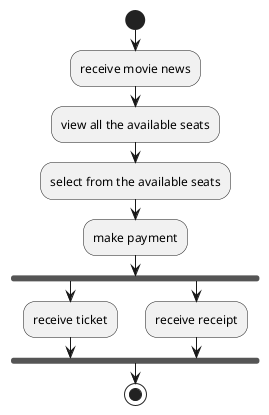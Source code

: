 @startuml
'https://plantuml.com/activity-diagram-beta

start
:receive movie news;
:view all the available seats;
:select from the available seats;
:make payment;
fork
    :receive ticket;
fork again
    :receive receipt;
end fork


stop

@enduml
